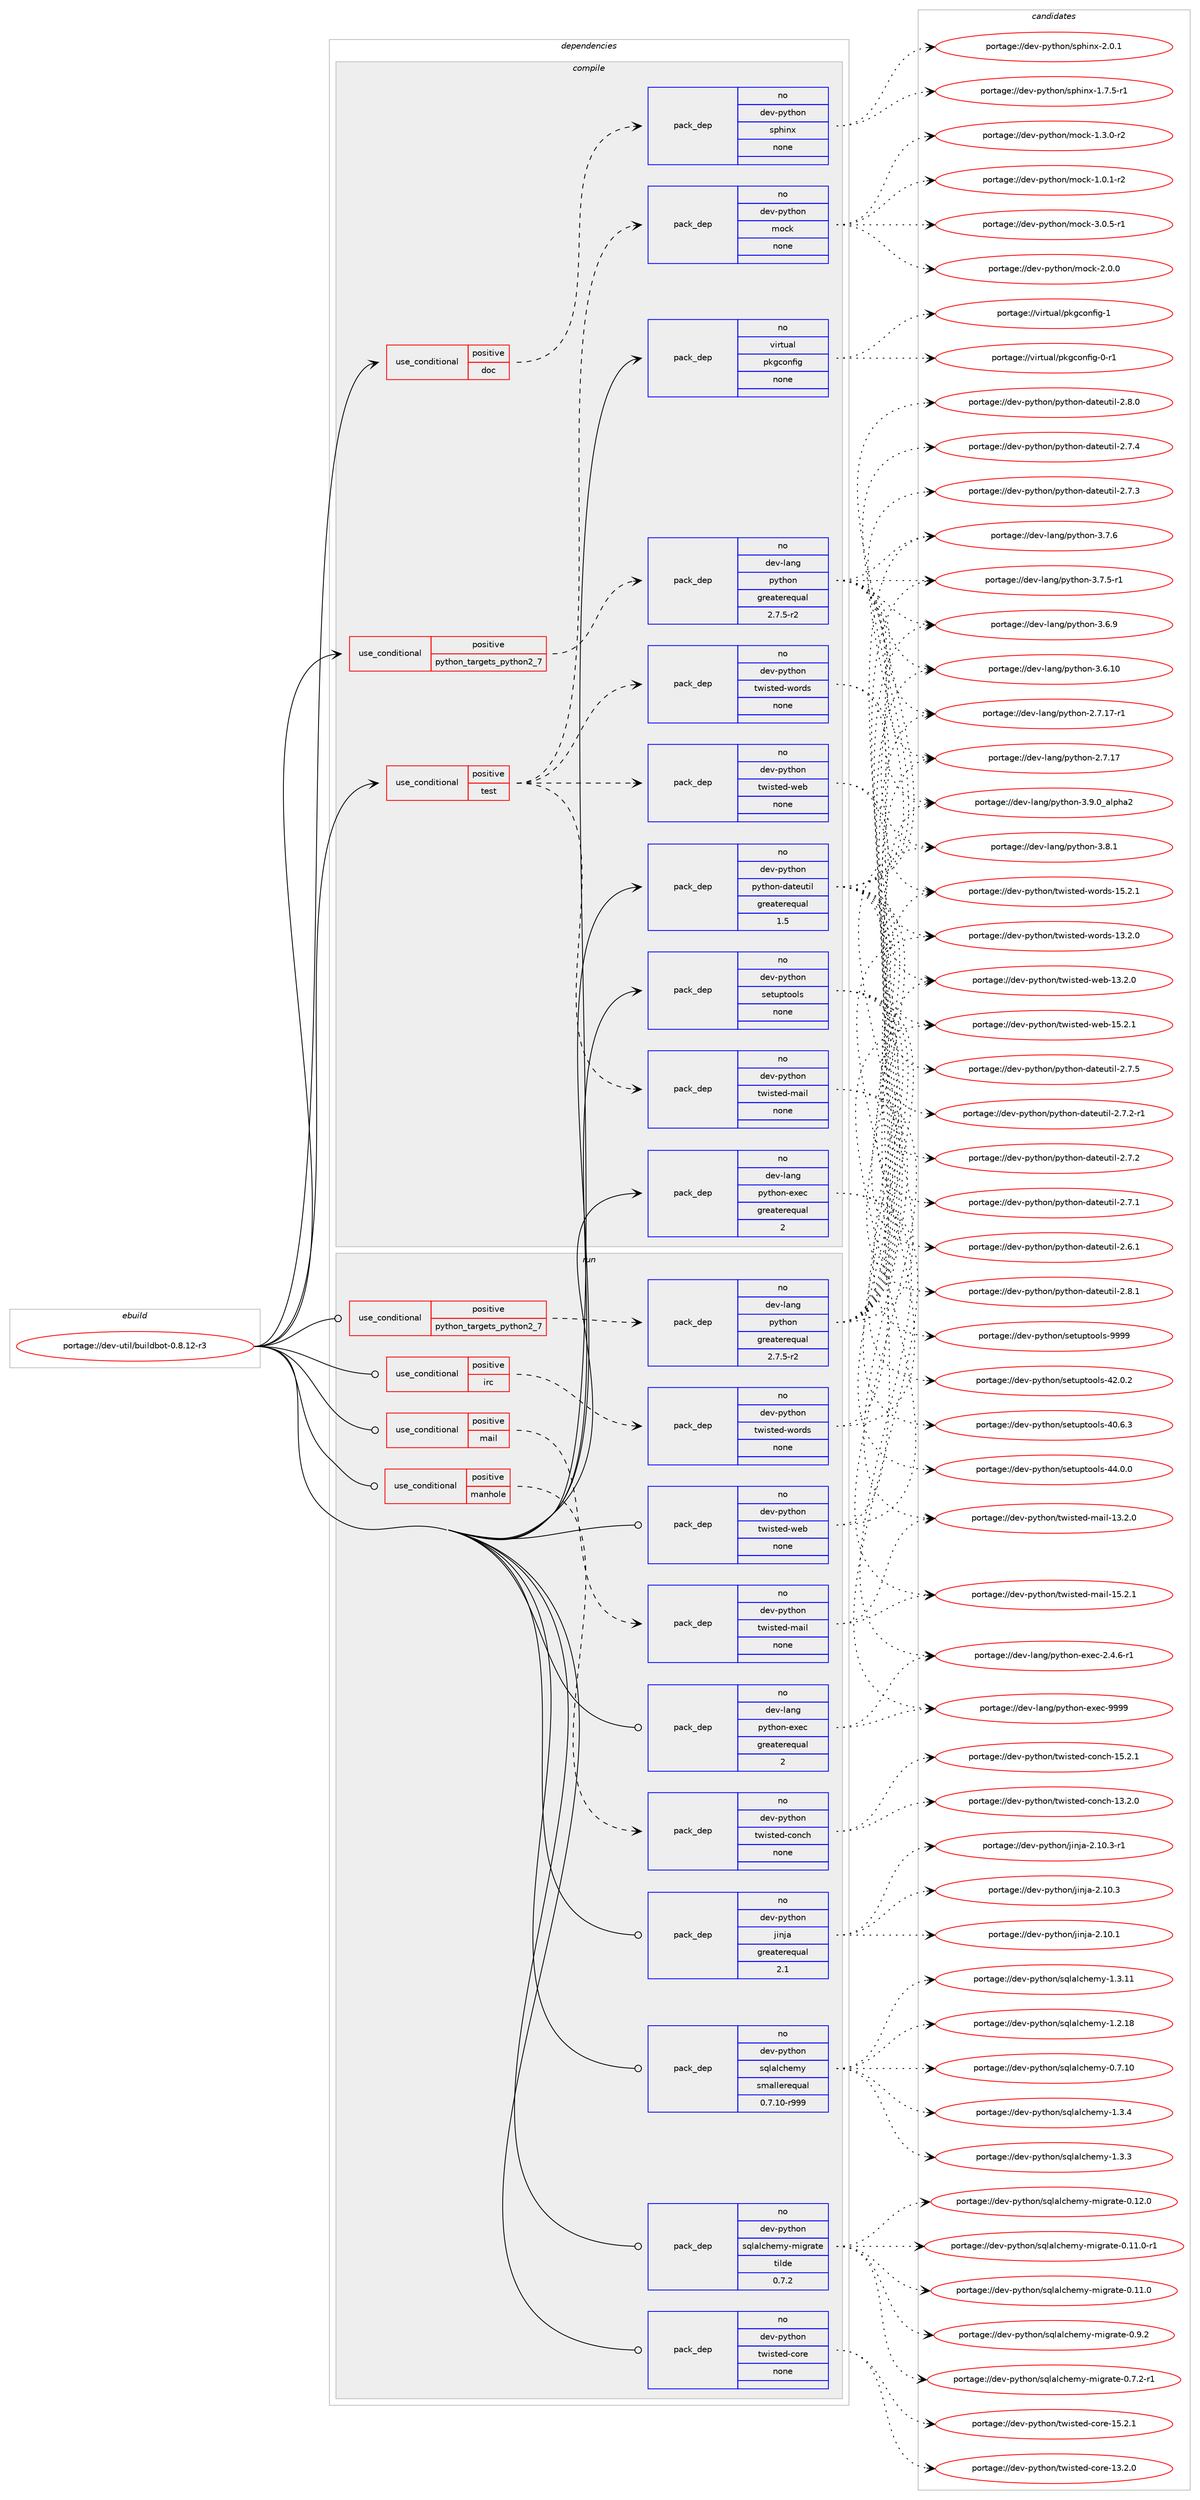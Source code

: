 digraph prolog {

# *************
# Graph options
# *************

newrank=true;
concentrate=true;
compound=true;
graph [rankdir=LR,fontname=Helvetica,fontsize=10,ranksep=1.5];#, ranksep=2.5, nodesep=0.2];
edge  [arrowhead=vee];
node  [fontname=Helvetica,fontsize=10];

# **********
# The ebuild
# **********

subgraph cluster_leftcol {
color=gray;
rank=same;
label=<<i>ebuild</i>>;
id [label="portage://dev-util/buildbot-0.8.12-r3", color=red, width=4, href="../dev-util/buildbot-0.8.12-r3.svg"];
}

# ****************
# The dependencies
# ****************

subgraph cluster_midcol {
color=gray;
label=<<i>dependencies</i>>;
subgraph cluster_compile {
fillcolor="#eeeeee";
style=filled;
label=<<i>compile</i>>;
subgraph cond63605 {
dependency306209 [label=<<TABLE BORDER="0" CELLBORDER="1" CELLSPACING="0" CELLPADDING="4"><TR><TD ROWSPAN="3" CELLPADDING="10">use_conditional</TD></TR><TR><TD>positive</TD></TR><TR><TD>doc</TD></TR></TABLE>>, shape=none, color=red];
subgraph pack237930 {
dependency306210 [label=<<TABLE BORDER="0" CELLBORDER="1" CELLSPACING="0" CELLPADDING="4" WIDTH="220"><TR><TD ROWSPAN="6" CELLPADDING="30">pack_dep</TD></TR><TR><TD WIDTH="110">no</TD></TR><TR><TD>dev-python</TD></TR><TR><TD>sphinx</TD></TR><TR><TD>none</TD></TR><TR><TD></TD></TR></TABLE>>, shape=none, color=blue];
}
dependency306209:e -> dependency306210:w [weight=20,style="dashed",arrowhead="vee"];
}
id:e -> dependency306209:w [weight=20,style="solid",arrowhead="vee"];
subgraph cond63606 {
dependency306211 [label=<<TABLE BORDER="0" CELLBORDER="1" CELLSPACING="0" CELLPADDING="4"><TR><TD ROWSPAN="3" CELLPADDING="10">use_conditional</TD></TR><TR><TD>positive</TD></TR><TR><TD>python_targets_python2_7</TD></TR></TABLE>>, shape=none, color=red];
subgraph pack237931 {
dependency306212 [label=<<TABLE BORDER="0" CELLBORDER="1" CELLSPACING="0" CELLPADDING="4" WIDTH="220"><TR><TD ROWSPAN="6" CELLPADDING="30">pack_dep</TD></TR><TR><TD WIDTH="110">no</TD></TR><TR><TD>dev-lang</TD></TR><TR><TD>python</TD></TR><TR><TD>greaterequal</TD></TR><TR><TD>2.7.5-r2</TD></TR></TABLE>>, shape=none, color=blue];
}
dependency306211:e -> dependency306212:w [weight=20,style="dashed",arrowhead="vee"];
}
id:e -> dependency306211:w [weight=20,style="solid",arrowhead="vee"];
subgraph cond63607 {
dependency306213 [label=<<TABLE BORDER="0" CELLBORDER="1" CELLSPACING="0" CELLPADDING="4"><TR><TD ROWSPAN="3" CELLPADDING="10">use_conditional</TD></TR><TR><TD>positive</TD></TR><TR><TD>test</TD></TR></TABLE>>, shape=none, color=red];
subgraph pack237932 {
dependency306214 [label=<<TABLE BORDER="0" CELLBORDER="1" CELLSPACING="0" CELLPADDING="4" WIDTH="220"><TR><TD ROWSPAN="6" CELLPADDING="30">pack_dep</TD></TR><TR><TD WIDTH="110">no</TD></TR><TR><TD>dev-python</TD></TR><TR><TD>mock</TD></TR><TR><TD>none</TD></TR><TR><TD></TD></TR></TABLE>>, shape=none, color=blue];
}
dependency306213:e -> dependency306214:w [weight=20,style="dashed",arrowhead="vee"];
subgraph pack237933 {
dependency306215 [label=<<TABLE BORDER="0" CELLBORDER="1" CELLSPACING="0" CELLPADDING="4" WIDTH="220"><TR><TD ROWSPAN="6" CELLPADDING="30">pack_dep</TD></TR><TR><TD WIDTH="110">no</TD></TR><TR><TD>dev-python</TD></TR><TR><TD>twisted-mail</TD></TR><TR><TD>none</TD></TR><TR><TD></TD></TR></TABLE>>, shape=none, color=blue];
}
dependency306213:e -> dependency306215:w [weight=20,style="dashed",arrowhead="vee"];
subgraph pack237934 {
dependency306216 [label=<<TABLE BORDER="0" CELLBORDER="1" CELLSPACING="0" CELLPADDING="4" WIDTH="220"><TR><TD ROWSPAN="6" CELLPADDING="30">pack_dep</TD></TR><TR><TD WIDTH="110">no</TD></TR><TR><TD>dev-python</TD></TR><TR><TD>twisted-web</TD></TR><TR><TD>none</TD></TR><TR><TD></TD></TR></TABLE>>, shape=none, color=blue];
}
dependency306213:e -> dependency306216:w [weight=20,style="dashed",arrowhead="vee"];
subgraph pack237935 {
dependency306217 [label=<<TABLE BORDER="0" CELLBORDER="1" CELLSPACING="0" CELLPADDING="4" WIDTH="220"><TR><TD ROWSPAN="6" CELLPADDING="30">pack_dep</TD></TR><TR><TD WIDTH="110">no</TD></TR><TR><TD>dev-python</TD></TR><TR><TD>twisted-words</TD></TR><TR><TD>none</TD></TR><TR><TD></TD></TR></TABLE>>, shape=none, color=blue];
}
dependency306213:e -> dependency306217:w [weight=20,style="dashed",arrowhead="vee"];
}
id:e -> dependency306213:w [weight=20,style="solid",arrowhead="vee"];
subgraph pack237936 {
dependency306218 [label=<<TABLE BORDER="0" CELLBORDER="1" CELLSPACING="0" CELLPADDING="4" WIDTH="220"><TR><TD ROWSPAN="6" CELLPADDING="30">pack_dep</TD></TR><TR><TD WIDTH="110">no</TD></TR><TR><TD>dev-lang</TD></TR><TR><TD>python-exec</TD></TR><TR><TD>greaterequal</TD></TR><TR><TD>2</TD></TR></TABLE>>, shape=none, color=blue];
}
id:e -> dependency306218:w [weight=20,style="solid",arrowhead="vee"];
subgraph pack237937 {
dependency306219 [label=<<TABLE BORDER="0" CELLBORDER="1" CELLSPACING="0" CELLPADDING="4" WIDTH="220"><TR><TD ROWSPAN="6" CELLPADDING="30">pack_dep</TD></TR><TR><TD WIDTH="110">no</TD></TR><TR><TD>dev-python</TD></TR><TR><TD>python-dateutil</TD></TR><TR><TD>greaterequal</TD></TR><TR><TD>1.5</TD></TR></TABLE>>, shape=none, color=blue];
}
id:e -> dependency306219:w [weight=20,style="solid",arrowhead="vee"];
subgraph pack237938 {
dependency306220 [label=<<TABLE BORDER="0" CELLBORDER="1" CELLSPACING="0" CELLPADDING="4" WIDTH="220"><TR><TD ROWSPAN="6" CELLPADDING="30">pack_dep</TD></TR><TR><TD WIDTH="110">no</TD></TR><TR><TD>dev-python</TD></TR><TR><TD>setuptools</TD></TR><TR><TD>none</TD></TR><TR><TD></TD></TR></TABLE>>, shape=none, color=blue];
}
id:e -> dependency306220:w [weight=20,style="solid",arrowhead="vee"];
subgraph pack237939 {
dependency306221 [label=<<TABLE BORDER="0" CELLBORDER="1" CELLSPACING="0" CELLPADDING="4" WIDTH="220"><TR><TD ROWSPAN="6" CELLPADDING="30">pack_dep</TD></TR><TR><TD WIDTH="110">no</TD></TR><TR><TD>virtual</TD></TR><TR><TD>pkgconfig</TD></TR><TR><TD>none</TD></TR><TR><TD></TD></TR></TABLE>>, shape=none, color=blue];
}
id:e -> dependency306221:w [weight=20,style="solid",arrowhead="vee"];
}
subgraph cluster_compileandrun {
fillcolor="#eeeeee";
style=filled;
label=<<i>compile and run</i>>;
}
subgraph cluster_run {
fillcolor="#eeeeee";
style=filled;
label=<<i>run</i>>;
subgraph cond63608 {
dependency306222 [label=<<TABLE BORDER="0" CELLBORDER="1" CELLSPACING="0" CELLPADDING="4"><TR><TD ROWSPAN="3" CELLPADDING="10">use_conditional</TD></TR><TR><TD>positive</TD></TR><TR><TD>irc</TD></TR></TABLE>>, shape=none, color=red];
subgraph pack237940 {
dependency306223 [label=<<TABLE BORDER="0" CELLBORDER="1" CELLSPACING="0" CELLPADDING="4" WIDTH="220"><TR><TD ROWSPAN="6" CELLPADDING="30">pack_dep</TD></TR><TR><TD WIDTH="110">no</TD></TR><TR><TD>dev-python</TD></TR><TR><TD>twisted-words</TD></TR><TR><TD>none</TD></TR><TR><TD></TD></TR></TABLE>>, shape=none, color=blue];
}
dependency306222:e -> dependency306223:w [weight=20,style="dashed",arrowhead="vee"];
}
id:e -> dependency306222:w [weight=20,style="solid",arrowhead="odot"];
subgraph cond63609 {
dependency306224 [label=<<TABLE BORDER="0" CELLBORDER="1" CELLSPACING="0" CELLPADDING="4"><TR><TD ROWSPAN="3" CELLPADDING="10">use_conditional</TD></TR><TR><TD>positive</TD></TR><TR><TD>mail</TD></TR></TABLE>>, shape=none, color=red];
subgraph pack237941 {
dependency306225 [label=<<TABLE BORDER="0" CELLBORDER="1" CELLSPACING="0" CELLPADDING="4" WIDTH="220"><TR><TD ROWSPAN="6" CELLPADDING="30">pack_dep</TD></TR><TR><TD WIDTH="110">no</TD></TR><TR><TD>dev-python</TD></TR><TR><TD>twisted-mail</TD></TR><TR><TD>none</TD></TR><TR><TD></TD></TR></TABLE>>, shape=none, color=blue];
}
dependency306224:e -> dependency306225:w [weight=20,style="dashed",arrowhead="vee"];
}
id:e -> dependency306224:w [weight=20,style="solid",arrowhead="odot"];
subgraph cond63610 {
dependency306226 [label=<<TABLE BORDER="0" CELLBORDER="1" CELLSPACING="0" CELLPADDING="4"><TR><TD ROWSPAN="3" CELLPADDING="10">use_conditional</TD></TR><TR><TD>positive</TD></TR><TR><TD>manhole</TD></TR></TABLE>>, shape=none, color=red];
subgraph pack237942 {
dependency306227 [label=<<TABLE BORDER="0" CELLBORDER="1" CELLSPACING="0" CELLPADDING="4" WIDTH="220"><TR><TD ROWSPAN="6" CELLPADDING="30">pack_dep</TD></TR><TR><TD WIDTH="110">no</TD></TR><TR><TD>dev-python</TD></TR><TR><TD>twisted-conch</TD></TR><TR><TD>none</TD></TR><TR><TD></TD></TR></TABLE>>, shape=none, color=blue];
}
dependency306226:e -> dependency306227:w [weight=20,style="dashed",arrowhead="vee"];
}
id:e -> dependency306226:w [weight=20,style="solid",arrowhead="odot"];
subgraph cond63611 {
dependency306228 [label=<<TABLE BORDER="0" CELLBORDER="1" CELLSPACING="0" CELLPADDING="4"><TR><TD ROWSPAN="3" CELLPADDING="10">use_conditional</TD></TR><TR><TD>positive</TD></TR><TR><TD>python_targets_python2_7</TD></TR></TABLE>>, shape=none, color=red];
subgraph pack237943 {
dependency306229 [label=<<TABLE BORDER="0" CELLBORDER="1" CELLSPACING="0" CELLPADDING="4" WIDTH="220"><TR><TD ROWSPAN="6" CELLPADDING="30">pack_dep</TD></TR><TR><TD WIDTH="110">no</TD></TR><TR><TD>dev-lang</TD></TR><TR><TD>python</TD></TR><TR><TD>greaterequal</TD></TR><TR><TD>2.7.5-r2</TD></TR></TABLE>>, shape=none, color=blue];
}
dependency306228:e -> dependency306229:w [weight=20,style="dashed",arrowhead="vee"];
}
id:e -> dependency306228:w [weight=20,style="solid",arrowhead="odot"];
subgraph pack237944 {
dependency306230 [label=<<TABLE BORDER="0" CELLBORDER="1" CELLSPACING="0" CELLPADDING="4" WIDTH="220"><TR><TD ROWSPAN="6" CELLPADDING="30">pack_dep</TD></TR><TR><TD WIDTH="110">no</TD></TR><TR><TD>dev-lang</TD></TR><TR><TD>python-exec</TD></TR><TR><TD>greaterequal</TD></TR><TR><TD>2</TD></TR></TABLE>>, shape=none, color=blue];
}
id:e -> dependency306230:w [weight=20,style="solid",arrowhead="odot"];
subgraph pack237945 {
dependency306231 [label=<<TABLE BORDER="0" CELLBORDER="1" CELLSPACING="0" CELLPADDING="4" WIDTH="220"><TR><TD ROWSPAN="6" CELLPADDING="30">pack_dep</TD></TR><TR><TD WIDTH="110">no</TD></TR><TR><TD>dev-python</TD></TR><TR><TD>jinja</TD></TR><TR><TD>greaterequal</TD></TR><TR><TD>2.1</TD></TR></TABLE>>, shape=none, color=blue];
}
id:e -> dependency306231:w [weight=20,style="solid",arrowhead="odot"];
subgraph pack237946 {
dependency306232 [label=<<TABLE BORDER="0" CELLBORDER="1" CELLSPACING="0" CELLPADDING="4" WIDTH="220"><TR><TD ROWSPAN="6" CELLPADDING="30">pack_dep</TD></TR><TR><TD WIDTH="110">no</TD></TR><TR><TD>dev-python</TD></TR><TR><TD>sqlalchemy</TD></TR><TR><TD>smallerequal</TD></TR><TR><TD>0.7.10-r999</TD></TR></TABLE>>, shape=none, color=blue];
}
id:e -> dependency306232:w [weight=20,style="solid",arrowhead="odot"];
subgraph pack237947 {
dependency306233 [label=<<TABLE BORDER="0" CELLBORDER="1" CELLSPACING="0" CELLPADDING="4" WIDTH="220"><TR><TD ROWSPAN="6" CELLPADDING="30">pack_dep</TD></TR><TR><TD WIDTH="110">no</TD></TR><TR><TD>dev-python</TD></TR><TR><TD>sqlalchemy-migrate</TD></TR><TR><TD>tilde</TD></TR><TR><TD>0.7.2</TD></TR></TABLE>>, shape=none, color=blue];
}
id:e -> dependency306233:w [weight=20,style="solid",arrowhead="odot"];
subgraph pack237948 {
dependency306234 [label=<<TABLE BORDER="0" CELLBORDER="1" CELLSPACING="0" CELLPADDING="4" WIDTH="220"><TR><TD ROWSPAN="6" CELLPADDING="30">pack_dep</TD></TR><TR><TD WIDTH="110">no</TD></TR><TR><TD>dev-python</TD></TR><TR><TD>twisted-core</TD></TR><TR><TD>none</TD></TR><TR><TD></TD></TR></TABLE>>, shape=none, color=blue];
}
id:e -> dependency306234:w [weight=20,style="solid",arrowhead="odot"];
subgraph pack237949 {
dependency306235 [label=<<TABLE BORDER="0" CELLBORDER="1" CELLSPACING="0" CELLPADDING="4" WIDTH="220"><TR><TD ROWSPAN="6" CELLPADDING="30">pack_dep</TD></TR><TR><TD WIDTH="110">no</TD></TR><TR><TD>dev-python</TD></TR><TR><TD>twisted-web</TD></TR><TR><TD>none</TD></TR><TR><TD></TD></TR></TABLE>>, shape=none, color=blue];
}
id:e -> dependency306235:w [weight=20,style="solid",arrowhead="odot"];
}
}

# **************
# The candidates
# **************

subgraph cluster_choices {
rank=same;
color=gray;
label=<<i>candidates</i>>;

subgraph choice237930 {
color=black;
nodesep=1;
choice1001011184511212111610411111047115112104105110120455046484649 [label="portage://dev-python/sphinx-2.0.1", color=red, width=4,href="../dev-python/sphinx-2.0.1.svg"];
choice10010111845112121116104111110471151121041051101204549465546534511449 [label="portage://dev-python/sphinx-1.7.5-r1", color=red, width=4,href="../dev-python/sphinx-1.7.5-r1.svg"];
dependency306210:e -> choice1001011184511212111610411111047115112104105110120455046484649:w [style=dotted,weight="100"];
dependency306210:e -> choice10010111845112121116104111110471151121041051101204549465546534511449:w [style=dotted,weight="100"];
}
subgraph choice237931 {
color=black;
nodesep=1;
choice10010111845108971101034711212111610411111045514657464895971081121049750 [label="portage://dev-lang/python-3.9.0_alpha2", color=red, width=4,href="../dev-lang/python-3.9.0_alpha2.svg"];
choice100101118451089711010347112121116104111110455146564649 [label="portage://dev-lang/python-3.8.1", color=red, width=4,href="../dev-lang/python-3.8.1.svg"];
choice100101118451089711010347112121116104111110455146554654 [label="portage://dev-lang/python-3.7.6", color=red, width=4,href="../dev-lang/python-3.7.6.svg"];
choice1001011184510897110103471121211161041111104551465546534511449 [label="portage://dev-lang/python-3.7.5-r1", color=red, width=4,href="../dev-lang/python-3.7.5-r1.svg"];
choice100101118451089711010347112121116104111110455146544657 [label="portage://dev-lang/python-3.6.9", color=red, width=4,href="../dev-lang/python-3.6.9.svg"];
choice10010111845108971101034711212111610411111045514654464948 [label="portage://dev-lang/python-3.6.10", color=red, width=4,href="../dev-lang/python-3.6.10.svg"];
choice100101118451089711010347112121116104111110455046554649554511449 [label="portage://dev-lang/python-2.7.17-r1", color=red, width=4,href="../dev-lang/python-2.7.17-r1.svg"];
choice10010111845108971101034711212111610411111045504655464955 [label="portage://dev-lang/python-2.7.17", color=red, width=4,href="../dev-lang/python-2.7.17.svg"];
dependency306212:e -> choice10010111845108971101034711212111610411111045514657464895971081121049750:w [style=dotted,weight="100"];
dependency306212:e -> choice100101118451089711010347112121116104111110455146564649:w [style=dotted,weight="100"];
dependency306212:e -> choice100101118451089711010347112121116104111110455146554654:w [style=dotted,weight="100"];
dependency306212:e -> choice1001011184510897110103471121211161041111104551465546534511449:w [style=dotted,weight="100"];
dependency306212:e -> choice100101118451089711010347112121116104111110455146544657:w [style=dotted,weight="100"];
dependency306212:e -> choice10010111845108971101034711212111610411111045514654464948:w [style=dotted,weight="100"];
dependency306212:e -> choice100101118451089711010347112121116104111110455046554649554511449:w [style=dotted,weight="100"];
dependency306212:e -> choice10010111845108971101034711212111610411111045504655464955:w [style=dotted,weight="100"];
}
subgraph choice237932 {
color=black;
nodesep=1;
choice1001011184511212111610411111047109111991074551464846534511449 [label="portage://dev-python/mock-3.0.5-r1", color=red, width=4,href="../dev-python/mock-3.0.5-r1.svg"];
choice100101118451121211161041111104710911199107455046484648 [label="portage://dev-python/mock-2.0.0", color=red, width=4,href="../dev-python/mock-2.0.0.svg"];
choice1001011184511212111610411111047109111991074549465146484511450 [label="portage://dev-python/mock-1.3.0-r2", color=red, width=4,href="../dev-python/mock-1.3.0-r2.svg"];
choice1001011184511212111610411111047109111991074549464846494511450 [label="portage://dev-python/mock-1.0.1-r2", color=red, width=4,href="../dev-python/mock-1.0.1-r2.svg"];
dependency306214:e -> choice1001011184511212111610411111047109111991074551464846534511449:w [style=dotted,weight="100"];
dependency306214:e -> choice100101118451121211161041111104710911199107455046484648:w [style=dotted,weight="100"];
dependency306214:e -> choice1001011184511212111610411111047109111991074549465146484511450:w [style=dotted,weight="100"];
dependency306214:e -> choice1001011184511212111610411111047109111991074549464846494511450:w [style=dotted,weight="100"];
}
subgraph choice237933 {
color=black;
nodesep=1;
choice1001011184511212111610411111047116119105115116101100451099710510845495346504649 [label="portage://dev-python/twisted-mail-15.2.1", color=red, width=4,href="../dev-python/twisted-mail-15.2.1.svg"];
choice1001011184511212111610411111047116119105115116101100451099710510845495146504648 [label="portage://dev-python/twisted-mail-13.2.0", color=red, width=4,href="../dev-python/twisted-mail-13.2.0.svg"];
dependency306215:e -> choice1001011184511212111610411111047116119105115116101100451099710510845495346504649:w [style=dotted,weight="100"];
dependency306215:e -> choice1001011184511212111610411111047116119105115116101100451099710510845495146504648:w [style=dotted,weight="100"];
}
subgraph choice237934 {
color=black;
nodesep=1;
choice1001011184511212111610411111047116119105115116101100451191019845495346504649 [label="portage://dev-python/twisted-web-15.2.1", color=red, width=4,href="../dev-python/twisted-web-15.2.1.svg"];
choice1001011184511212111610411111047116119105115116101100451191019845495146504648 [label="portage://dev-python/twisted-web-13.2.0", color=red, width=4,href="../dev-python/twisted-web-13.2.0.svg"];
dependency306216:e -> choice1001011184511212111610411111047116119105115116101100451191019845495346504649:w [style=dotted,weight="100"];
dependency306216:e -> choice1001011184511212111610411111047116119105115116101100451191019845495146504648:w [style=dotted,weight="100"];
}
subgraph choice237935 {
color=black;
nodesep=1;
choice10010111845112121116104111110471161191051151161011004511911111410011545495346504649 [label="portage://dev-python/twisted-words-15.2.1", color=red, width=4,href="../dev-python/twisted-words-15.2.1.svg"];
choice10010111845112121116104111110471161191051151161011004511911111410011545495146504648 [label="portage://dev-python/twisted-words-13.2.0", color=red, width=4,href="../dev-python/twisted-words-13.2.0.svg"];
dependency306217:e -> choice10010111845112121116104111110471161191051151161011004511911111410011545495346504649:w [style=dotted,weight="100"];
dependency306217:e -> choice10010111845112121116104111110471161191051151161011004511911111410011545495146504648:w [style=dotted,weight="100"];
}
subgraph choice237936 {
color=black;
nodesep=1;
choice10010111845108971101034711212111610411111045101120101994557575757 [label="portage://dev-lang/python-exec-9999", color=red, width=4,href="../dev-lang/python-exec-9999.svg"];
choice10010111845108971101034711212111610411111045101120101994550465246544511449 [label="portage://dev-lang/python-exec-2.4.6-r1", color=red, width=4,href="../dev-lang/python-exec-2.4.6-r1.svg"];
dependency306218:e -> choice10010111845108971101034711212111610411111045101120101994557575757:w [style=dotted,weight="100"];
dependency306218:e -> choice10010111845108971101034711212111610411111045101120101994550465246544511449:w [style=dotted,weight="100"];
}
subgraph choice237937 {
color=black;
nodesep=1;
choice10010111845112121116104111110471121211161041111104510097116101117116105108455046564649 [label="portage://dev-python/python-dateutil-2.8.1", color=red, width=4,href="../dev-python/python-dateutil-2.8.1.svg"];
choice10010111845112121116104111110471121211161041111104510097116101117116105108455046564648 [label="portage://dev-python/python-dateutil-2.8.0", color=red, width=4,href="../dev-python/python-dateutil-2.8.0.svg"];
choice10010111845112121116104111110471121211161041111104510097116101117116105108455046554653 [label="portage://dev-python/python-dateutil-2.7.5", color=red, width=4,href="../dev-python/python-dateutil-2.7.5.svg"];
choice10010111845112121116104111110471121211161041111104510097116101117116105108455046554652 [label="portage://dev-python/python-dateutil-2.7.4", color=red, width=4,href="../dev-python/python-dateutil-2.7.4.svg"];
choice10010111845112121116104111110471121211161041111104510097116101117116105108455046554651 [label="portage://dev-python/python-dateutil-2.7.3", color=red, width=4,href="../dev-python/python-dateutil-2.7.3.svg"];
choice100101118451121211161041111104711212111610411111045100971161011171161051084550465546504511449 [label="portage://dev-python/python-dateutil-2.7.2-r1", color=red, width=4,href="../dev-python/python-dateutil-2.7.2-r1.svg"];
choice10010111845112121116104111110471121211161041111104510097116101117116105108455046554650 [label="portage://dev-python/python-dateutil-2.7.2", color=red, width=4,href="../dev-python/python-dateutil-2.7.2.svg"];
choice10010111845112121116104111110471121211161041111104510097116101117116105108455046554649 [label="portage://dev-python/python-dateutil-2.7.1", color=red, width=4,href="../dev-python/python-dateutil-2.7.1.svg"];
choice10010111845112121116104111110471121211161041111104510097116101117116105108455046544649 [label="portage://dev-python/python-dateutil-2.6.1", color=red, width=4,href="../dev-python/python-dateutil-2.6.1.svg"];
dependency306219:e -> choice10010111845112121116104111110471121211161041111104510097116101117116105108455046564649:w [style=dotted,weight="100"];
dependency306219:e -> choice10010111845112121116104111110471121211161041111104510097116101117116105108455046564648:w [style=dotted,weight="100"];
dependency306219:e -> choice10010111845112121116104111110471121211161041111104510097116101117116105108455046554653:w [style=dotted,weight="100"];
dependency306219:e -> choice10010111845112121116104111110471121211161041111104510097116101117116105108455046554652:w [style=dotted,weight="100"];
dependency306219:e -> choice10010111845112121116104111110471121211161041111104510097116101117116105108455046554651:w [style=dotted,weight="100"];
dependency306219:e -> choice100101118451121211161041111104711212111610411111045100971161011171161051084550465546504511449:w [style=dotted,weight="100"];
dependency306219:e -> choice10010111845112121116104111110471121211161041111104510097116101117116105108455046554650:w [style=dotted,weight="100"];
dependency306219:e -> choice10010111845112121116104111110471121211161041111104510097116101117116105108455046554649:w [style=dotted,weight="100"];
dependency306219:e -> choice10010111845112121116104111110471121211161041111104510097116101117116105108455046544649:w [style=dotted,weight="100"];
}
subgraph choice237938 {
color=black;
nodesep=1;
choice10010111845112121116104111110471151011161171121161111111081154557575757 [label="portage://dev-python/setuptools-9999", color=red, width=4,href="../dev-python/setuptools-9999.svg"];
choice100101118451121211161041111104711510111611711211611111110811545525246484648 [label="portage://dev-python/setuptools-44.0.0", color=red, width=4,href="../dev-python/setuptools-44.0.0.svg"];
choice100101118451121211161041111104711510111611711211611111110811545525046484650 [label="portage://dev-python/setuptools-42.0.2", color=red, width=4,href="../dev-python/setuptools-42.0.2.svg"];
choice100101118451121211161041111104711510111611711211611111110811545524846544651 [label="portage://dev-python/setuptools-40.6.3", color=red, width=4,href="../dev-python/setuptools-40.6.3.svg"];
dependency306220:e -> choice10010111845112121116104111110471151011161171121161111111081154557575757:w [style=dotted,weight="100"];
dependency306220:e -> choice100101118451121211161041111104711510111611711211611111110811545525246484648:w [style=dotted,weight="100"];
dependency306220:e -> choice100101118451121211161041111104711510111611711211611111110811545525046484650:w [style=dotted,weight="100"];
dependency306220:e -> choice100101118451121211161041111104711510111611711211611111110811545524846544651:w [style=dotted,weight="100"];
}
subgraph choice237939 {
color=black;
nodesep=1;
choice1181051141161179710847112107103991111101021051034549 [label="portage://virtual/pkgconfig-1", color=red, width=4,href="../virtual/pkgconfig-1.svg"];
choice11810511411611797108471121071039911111010210510345484511449 [label="portage://virtual/pkgconfig-0-r1", color=red, width=4,href="../virtual/pkgconfig-0-r1.svg"];
dependency306221:e -> choice1181051141161179710847112107103991111101021051034549:w [style=dotted,weight="100"];
dependency306221:e -> choice11810511411611797108471121071039911111010210510345484511449:w [style=dotted,weight="100"];
}
subgraph choice237940 {
color=black;
nodesep=1;
choice10010111845112121116104111110471161191051151161011004511911111410011545495346504649 [label="portage://dev-python/twisted-words-15.2.1", color=red, width=4,href="../dev-python/twisted-words-15.2.1.svg"];
choice10010111845112121116104111110471161191051151161011004511911111410011545495146504648 [label="portage://dev-python/twisted-words-13.2.0", color=red, width=4,href="../dev-python/twisted-words-13.2.0.svg"];
dependency306223:e -> choice10010111845112121116104111110471161191051151161011004511911111410011545495346504649:w [style=dotted,weight="100"];
dependency306223:e -> choice10010111845112121116104111110471161191051151161011004511911111410011545495146504648:w [style=dotted,weight="100"];
}
subgraph choice237941 {
color=black;
nodesep=1;
choice1001011184511212111610411111047116119105115116101100451099710510845495346504649 [label="portage://dev-python/twisted-mail-15.2.1", color=red, width=4,href="../dev-python/twisted-mail-15.2.1.svg"];
choice1001011184511212111610411111047116119105115116101100451099710510845495146504648 [label="portage://dev-python/twisted-mail-13.2.0", color=red, width=4,href="../dev-python/twisted-mail-13.2.0.svg"];
dependency306225:e -> choice1001011184511212111610411111047116119105115116101100451099710510845495346504649:w [style=dotted,weight="100"];
dependency306225:e -> choice1001011184511212111610411111047116119105115116101100451099710510845495146504648:w [style=dotted,weight="100"];
}
subgraph choice237942 {
color=black;
nodesep=1;
choice100101118451121211161041111104711611910511511610110045991111109910445495346504649 [label="portage://dev-python/twisted-conch-15.2.1", color=red, width=4,href="../dev-python/twisted-conch-15.2.1.svg"];
choice100101118451121211161041111104711611910511511610110045991111109910445495146504648 [label="portage://dev-python/twisted-conch-13.2.0", color=red, width=4,href="../dev-python/twisted-conch-13.2.0.svg"];
dependency306227:e -> choice100101118451121211161041111104711611910511511610110045991111109910445495346504649:w [style=dotted,weight="100"];
dependency306227:e -> choice100101118451121211161041111104711611910511511610110045991111109910445495146504648:w [style=dotted,weight="100"];
}
subgraph choice237943 {
color=black;
nodesep=1;
choice10010111845108971101034711212111610411111045514657464895971081121049750 [label="portage://dev-lang/python-3.9.0_alpha2", color=red, width=4,href="../dev-lang/python-3.9.0_alpha2.svg"];
choice100101118451089711010347112121116104111110455146564649 [label="portage://dev-lang/python-3.8.1", color=red, width=4,href="../dev-lang/python-3.8.1.svg"];
choice100101118451089711010347112121116104111110455146554654 [label="portage://dev-lang/python-3.7.6", color=red, width=4,href="../dev-lang/python-3.7.6.svg"];
choice1001011184510897110103471121211161041111104551465546534511449 [label="portage://dev-lang/python-3.7.5-r1", color=red, width=4,href="../dev-lang/python-3.7.5-r1.svg"];
choice100101118451089711010347112121116104111110455146544657 [label="portage://dev-lang/python-3.6.9", color=red, width=4,href="../dev-lang/python-3.6.9.svg"];
choice10010111845108971101034711212111610411111045514654464948 [label="portage://dev-lang/python-3.6.10", color=red, width=4,href="../dev-lang/python-3.6.10.svg"];
choice100101118451089711010347112121116104111110455046554649554511449 [label="portage://dev-lang/python-2.7.17-r1", color=red, width=4,href="../dev-lang/python-2.7.17-r1.svg"];
choice10010111845108971101034711212111610411111045504655464955 [label="portage://dev-lang/python-2.7.17", color=red, width=4,href="../dev-lang/python-2.7.17.svg"];
dependency306229:e -> choice10010111845108971101034711212111610411111045514657464895971081121049750:w [style=dotted,weight="100"];
dependency306229:e -> choice100101118451089711010347112121116104111110455146564649:w [style=dotted,weight="100"];
dependency306229:e -> choice100101118451089711010347112121116104111110455146554654:w [style=dotted,weight="100"];
dependency306229:e -> choice1001011184510897110103471121211161041111104551465546534511449:w [style=dotted,weight="100"];
dependency306229:e -> choice100101118451089711010347112121116104111110455146544657:w [style=dotted,weight="100"];
dependency306229:e -> choice10010111845108971101034711212111610411111045514654464948:w [style=dotted,weight="100"];
dependency306229:e -> choice100101118451089711010347112121116104111110455046554649554511449:w [style=dotted,weight="100"];
dependency306229:e -> choice10010111845108971101034711212111610411111045504655464955:w [style=dotted,weight="100"];
}
subgraph choice237944 {
color=black;
nodesep=1;
choice10010111845108971101034711212111610411111045101120101994557575757 [label="portage://dev-lang/python-exec-9999", color=red, width=4,href="../dev-lang/python-exec-9999.svg"];
choice10010111845108971101034711212111610411111045101120101994550465246544511449 [label="portage://dev-lang/python-exec-2.4.6-r1", color=red, width=4,href="../dev-lang/python-exec-2.4.6-r1.svg"];
dependency306230:e -> choice10010111845108971101034711212111610411111045101120101994557575757:w [style=dotted,weight="100"];
dependency306230:e -> choice10010111845108971101034711212111610411111045101120101994550465246544511449:w [style=dotted,weight="100"];
}
subgraph choice237945 {
color=black;
nodesep=1;
choice100101118451121211161041111104710610511010697455046494846514511449 [label="portage://dev-python/jinja-2.10.3-r1", color=red, width=4,href="../dev-python/jinja-2.10.3-r1.svg"];
choice10010111845112121116104111110471061051101069745504649484651 [label="portage://dev-python/jinja-2.10.3", color=red, width=4,href="../dev-python/jinja-2.10.3.svg"];
choice10010111845112121116104111110471061051101069745504649484649 [label="portage://dev-python/jinja-2.10.1", color=red, width=4,href="../dev-python/jinja-2.10.1.svg"];
dependency306231:e -> choice100101118451121211161041111104710610511010697455046494846514511449:w [style=dotted,weight="100"];
dependency306231:e -> choice10010111845112121116104111110471061051101069745504649484651:w [style=dotted,weight="100"];
dependency306231:e -> choice10010111845112121116104111110471061051101069745504649484649:w [style=dotted,weight="100"];
}
subgraph choice237946 {
color=black;
nodesep=1;
choice10010111845112121116104111110471151131089710899104101109121454946514652 [label="portage://dev-python/sqlalchemy-1.3.4", color=red, width=4,href="../dev-python/sqlalchemy-1.3.4.svg"];
choice10010111845112121116104111110471151131089710899104101109121454946514651 [label="portage://dev-python/sqlalchemy-1.3.3", color=red, width=4,href="../dev-python/sqlalchemy-1.3.3.svg"];
choice1001011184511212111610411111047115113108971089910410110912145494651464949 [label="portage://dev-python/sqlalchemy-1.3.11", color=red, width=4,href="../dev-python/sqlalchemy-1.3.11.svg"];
choice1001011184511212111610411111047115113108971089910410110912145494650464956 [label="portage://dev-python/sqlalchemy-1.2.18", color=red, width=4,href="../dev-python/sqlalchemy-1.2.18.svg"];
choice1001011184511212111610411111047115113108971089910410110912145484655464948 [label="portage://dev-python/sqlalchemy-0.7.10", color=red, width=4,href="../dev-python/sqlalchemy-0.7.10.svg"];
dependency306232:e -> choice10010111845112121116104111110471151131089710899104101109121454946514652:w [style=dotted,weight="100"];
dependency306232:e -> choice10010111845112121116104111110471151131089710899104101109121454946514651:w [style=dotted,weight="100"];
dependency306232:e -> choice1001011184511212111610411111047115113108971089910410110912145494651464949:w [style=dotted,weight="100"];
dependency306232:e -> choice1001011184511212111610411111047115113108971089910410110912145494650464956:w [style=dotted,weight="100"];
dependency306232:e -> choice1001011184511212111610411111047115113108971089910410110912145484655464948:w [style=dotted,weight="100"];
}
subgraph choice237947 {
color=black;
nodesep=1;
choice100101118451121211161041111104711511310897108991041011091214510910510311497116101454846574650 [label="portage://dev-python/sqlalchemy-migrate-0.9.2", color=red, width=4,href="../dev-python/sqlalchemy-migrate-0.9.2.svg"];
choice1001011184511212111610411111047115113108971089910410110912145109105103114971161014548465546504511449 [label="portage://dev-python/sqlalchemy-migrate-0.7.2-r1", color=red, width=4,href="../dev-python/sqlalchemy-migrate-0.7.2-r1.svg"];
choice10010111845112121116104111110471151131089710899104101109121451091051031149711610145484649504648 [label="portage://dev-python/sqlalchemy-migrate-0.12.0", color=red, width=4,href="../dev-python/sqlalchemy-migrate-0.12.0.svg"];
choice100101118451121211161041111104711511310897108991041011091214510910510311497116101454846494946484511449 [label="portage://dev-python/sqlalchemy-migrate-0.11.0-r1", color=red, width=4,href="../dev-python/sqlalchemy-migrate-0.11.0-r1.svg"];
choice10010111845112121116104111110471151131089710899104101109121451091051031149711610145484649494648 [label="portage://dev-python/sqlalchemy-migrate-0.11.0", color=red, width=4,href="../dev-python/sqlalchemy-migrate-0.11.0.svg"];
dependency306233:e -> choice100101118451121211161041111104711511310897108991041011091214510910510311497116101454846574650:w [style=dotted,weight="100"];
dependency306233:e -> choice1001011184511212111610411111047115113108971089910410110912145109105103114971161014548465546504511449:w [style=dotted,weight="100"];
dependency306233:e -> choice10010111845112121116104111110471151131089710899104101109121451091051031149711610145484649504648:w [style=dotted,weight="100"];
dependency306233:e -> choice100101118451121211161041111104711511310897108991041011091214510910510311497116101454846494946484511449:w [style=dotted,weight="100"];
dependency306233:e -> choice10010111845112121116104111110471151131089710899104101109121451091051031149711610145484649494648:w [style=dotted,weight="100"];
}
subgraph choice237948 {
color=black;
nodesep=1;
choice1001011184511212111610411111047116119105115116101100459911111410145495346504649 [label="portage://dev-python/twisted-core-15.2.1", color=red, width=4,href="../dev-python/twisted-core-15.2.1.svg"];
choice1001011184511212111610411111047116119105115116101100459911111410145495146504648 [label="portage://dev-python/twisted-core-13.2.0", color=red, width=4,href="../dev-python/twisted-core-13.2.0.svg"];
dependency306234:e -> choice1001011184511212111610411111047116119105115116101100459911111410145495346504649:w [style=dotted,weight="100"];
dependency306234:e -> choice1001011184511212111610411111047116119105115116101100459911111410145495146504648:w [style=dotted,weight="100"];
}
subgraph choice237949 {
color=black;
nodesep=1;
choice1001011184511212111610411111047116119105115116101100451191019845495346504649 [label="portage://dev-python/twisted-web-15.2.1", color=red, width=4,href="../dev-python/twisted-web-15.2.1.svg"];
choice1001011184511212111610411111047116119105115116101100451191019845495146504648 [label="portage://dev-python/twisted-web-13.2.0", color=red, width=4,href="../dev-python/twisted-web-13.2.0.svg"];
dependency306235:e -> choice1001011184511212111610411111047116119105115116101100451191019845495346504649:w [style=dotted,weight="100"];
dependency306235:e -> choice1001011184511212111610411111047116119105115116101100451191019845495146504648:w [style=dotted,weight="100"];
}
}

}
